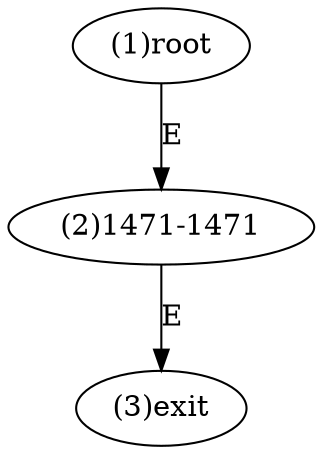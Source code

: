 digraph "" { 
1[ label="(1)root"];
2[ label="(2)1471-1471"];
3[ label="(3)exit"];
1->2[ label="E"];
2->3[ label="E"];
}